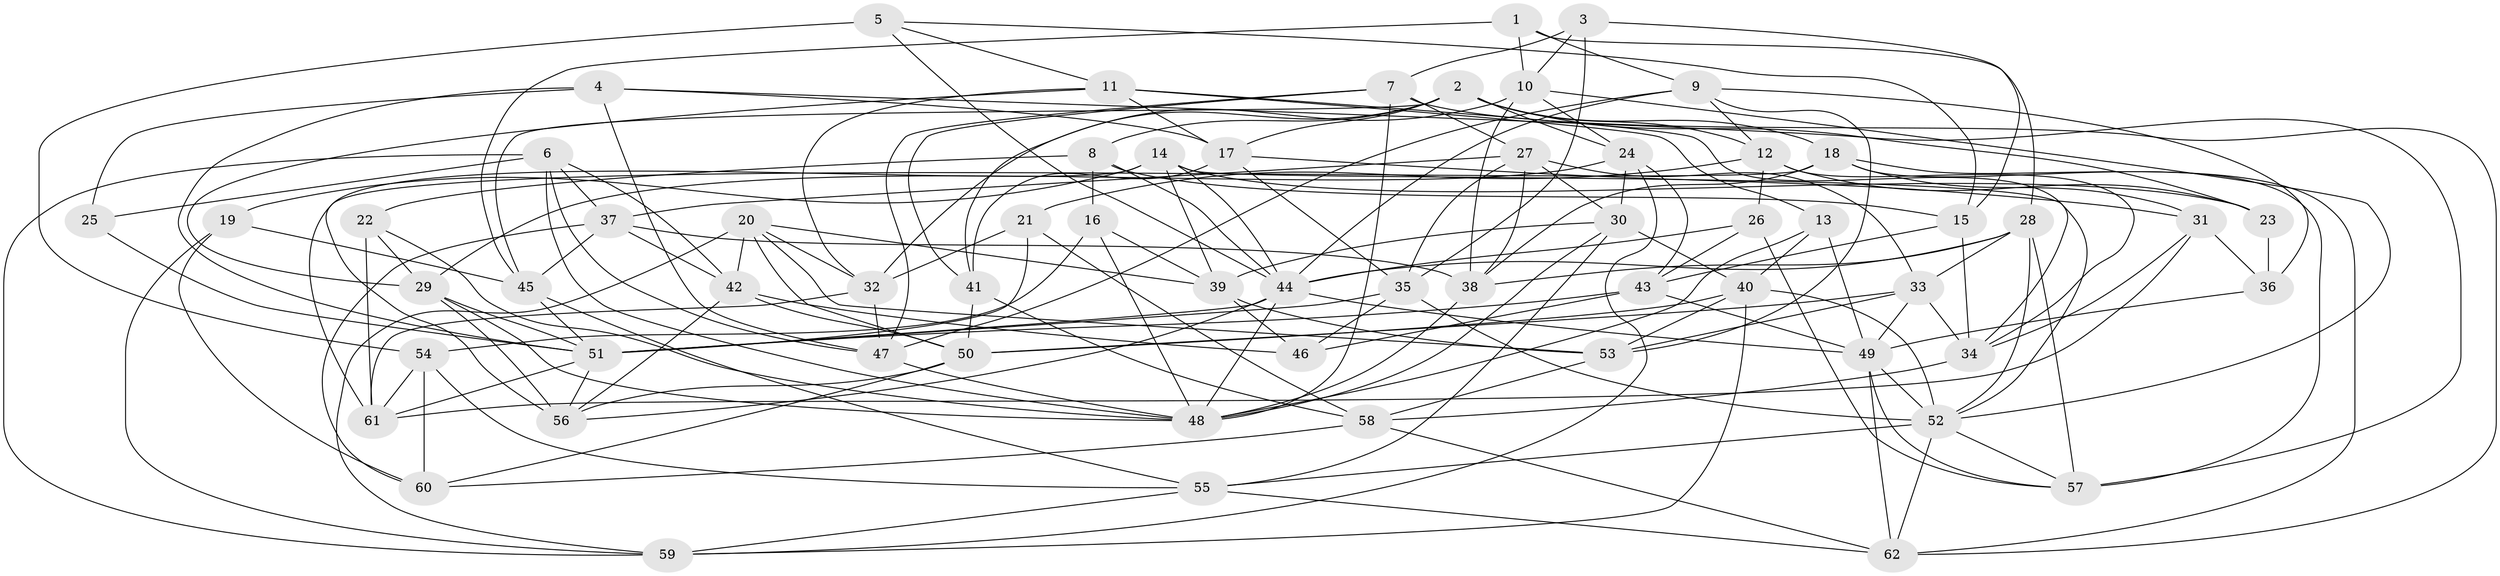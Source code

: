 // original degree distribution, {4: 1.0}
// Generated by graph-tools (version 1.1) at 2025/26/03/09/25 03:26:58]
// undirected, 62 vertices, 179 edges
graph export_dot {
graph [start="1"]
  node [color=gray90,style=filled];
  1;
  2;
  3;
  4;
  5;
  6;
  7;
  8;
  9;
  10;
  11;
  12;
  13;
  14;
  15;
  16;
  17;
  18;
  19;
  20;
  21;
  22;
  23;
  24;
  25;
  26;
  27;
  28;
  29;
  30;
  31;
  32;
  33;
  34;
  35;
  36;
  37;
  38;
  39;
  40;
  41;
  42;
  43;
  44;
  45;
  46;
  47;
  48;
  49;
  50;
  51;
  52;
  53;
  54;
  55;
  56;
  57;
  58;
  59;
  60;
  61;
  62;
  1 -- 9 [weight=1.0];
  1 -- 10 [weight=1.0];
  1 -- 28 [weight=1.0];
  1 -- 45 [weight=1.0];
  2 -- 8 [weight=1.0];
  2 -- 12 [weight=1.0];
  2 -- 17 [weight=1.0];
  2 -- 18 [weight=1.0];
  2 -- 23 [weight=1.0];
  2 -- 24 [weight=1.0];
  2 -- 41 [weight=1.0];
  2 -- 45 [weight=1.0];
  3 -- 7 [weight=1.0];
  3 -- 10 [weight=1.0];
  3 -- 15 [weight=1.0];
  3 -- 35 [weight=1.0];
  4 -- 17 [weight=1.0];
  4 -- 25 [weight=2.0];
  4 -- 47 [weight=1.0];
  4 -- 51 [weight=1.0];
  4 -- 57 [weight=1.0];
  5 -- 11 [weight=1.0];
  5 -- 15 [weight=1.0];
  5 -- 44 [weight=1.0];
  5 -- 54 [weight=1.0];
  6 -- 25 [weight=1.0];
  6 -- 37 [weight=1.0];
  6 -- 42 [weight=1.0];
  6 -- 47 [weight=1.0];
  6 -- 48 [weight=1.0];
  6 -- 59 [weight=1.0];
  7 -- 27 [weight=1.0];
  7 -- 41 [weight=1.0];
  7 -- 47 [weight=1.0];
  7 -- 48 [weight=1.0];
  7 -- 62 [weight=1.0];
  8 -- 15 [weight=2.0];
  8 -- 16 [weight=1.0];
  8 -- 22 [weight=1.0];
  8 -- 44 [weight=1.0];
  9 -- 12 [weight=1.0];
  9 -- 36 [weight=1.0];
  9 -- 44 [weight=1.0];
  9 -- 47 [weight=1.0];
  9 -- 53 [weight=1.0];
  10 -- 24 [weight=1.0];
  10 -- 32 [weight=1.0];
  10 -- 38 [weight=1.0];
  10 -- 52 [weight=1.0];
  11 -- 13 [weight=1.0];
  11 -- 17 [weight=1.0];
  11 -- 29 [weight=1.0];
  11 -- 32 [weight=1.0];
  11 -- 34 [weight=1.0];
  12 -- 21 [weight=1.0];
  12 -- 23 [weight=1.0];
  12 -- 26 [weight=1.0];
  12 -- 34 [weight=1.0];
  13 -- 40 [weight=1.0];
  13 -- 48 [weight=1.0];
  13 -- 49 [weight=1.0];
  14 -- 19 [weight=1.0];
  14 -- 23 [weight=1.0];
  14 -- 39 [weight=1.0];
  14 -- 44 [weight=1.0];
  14 -- 52 [weight=1.0];
  14 -- 56 [weight=1.0];
  15 -- 34 [weight=1.0];
  15 -- 43 [weight=1.0];
  16 -- 39 [weight=1.0];
  16 -- 48 [weight=1.0];
  16 -- 54 [weight=1.0];
  17 -- 31 [weight=1.0];
  17 -- 35 [weight=1.0];
  17 -- 41 [weight=1.0];
  18 -- 31 [weight=1.0];
  18 -- 38 [weight=1.0];
  18 -- 57 [weight=1.0];
  18 -- 61 [weight=1.0];
  18 -- 62 [weight=1.0];
  19 -- 45 [weight=1.0];
  19 -- 59 [weight=1.0];
  19 -- 60 [weight=1.0];
  20 -- 32 [weight=1.0];
  20 -- 39 [weight=1.0];
  20 -- 42 [weight=1.0];
  20 -- 50 [weight=1.0];
  20 -- 53 [weight=1.0];
  20 -- 59 [weight=1.0];
  21 -- 32 [weight=1.0];
  21 -- 51 [weight=1.0];
  21 -- 58 [weight=1.0];
  22 -- 29 [weight=1.0];
  22 -- 48 [weight=1.0];
  22 -- 61 [weight=1.0];
  23 -- 36 [weight=1.0];
  24 -- 29 [weight=1.0];
  24 -- 30 [weight=1.0];
  24 -- 43 [weight=1.0];
  24 -- 59 [weight=1.0];
  25 -- 51 [weight=1.0];
  26 -- 43 [weight=1.0];
  26 -- 44 [weight=1.0];
  26 -- 57 [weight=1.0];
  27 -- 30 [weight=1.0];
  27 -- 33 [weight=1.0];
  27 -- 35 [weight=1.0];
  27 -- 37 [weight=1.0];
  27 -- 38 [weight=1.0];
  28 -- 33 [weight=1.0];
  28 -- 38 [weight=1.0];
  28 -- 44 [weight=1.0];
  28 -- 52 [weight=1.0];
  28 -- 57 [weight=1.0];
  29 -- 48 [weight=1.0];
  29 -- 51 [weight=1.0];
  29 -- 56 [weight=1.0];
  30 -- 39 [weight=1.0];
  30 -- 40 [weight=1.0];
  30 -- 48 [weight=1.0];
  30 -- 55 [weight=1.0];
  31 -- 34 [weight=1.0];
  31 -- 36 [weight=2.0];
  31 -- 61 [weight=1.0];
  32 -- 47 [weight=1.0];
  32 -- 61 [weight=1.0];
  33 -- 34 [weight=1.0];
  33 -- 49 [weight=1.0];
  33 -- 50 [weight=1.0];
  33 -- 53 [weight=1.0];
  34 -- 58 [weight=1.0];
  35 -- 46 [weight=1.0];
  35 -- 51 [weight=1.0];
  35 -- 52 [weight=1.0];
  36 -- 49 [weight=2.0];
  37 -- 38 [weight=1.0];
  37 -- 42 [weight=1.0];
  37 -- 45 [weight=1.0];
  37 -- 60 [weight=1.0];
  38 -- 48 [weight=1.0];
  39 -- 46 [weight=1.0];
  39 -- 53 [weight=1.0];
  40 -- 50 [weight=1.0];
  40 -- 52 [weight=1.0];
  40 -- 53 [weight=1.0];
  40 -- 59 [weight=1.0];
  41 -- 50 [weight=2.0];
  41 -- 58 [weight=1.0];
  42 -- 46 [weight=1.0];
  42 -- 50 [weight=1.0];
  42 -- 56 [weight=1.0];
  43 -- 46 [weight=1.0];
  43 -- 49 [weight=1.0];
  43 -- 51 [weight=1.0];
  44 -- 48 [weight=1.0];
  44 -- 49 [weight=1.0];
  44 -- 51 [weight=1.0];
  44 -- 56 [weight=1.0];
  45 -- 51 [weight=1.0];
  45 -- 55 [weight=1.0];
  47 -- 48 [weight=1.0];
  49 -- 52 [weight=2.0];
  49 -- 57 [weight=1.0];
  49 -- 62 [weight=1.0];
  50 -- 56 [weight=1.0];
  50 -- 60 [weight=1.0];
  51 -- 56 [weight=1.0];
  51 -- 61 [weight=1.0];
  52 -- 55 [weight=1.0];
  52 -- 57 [weight=1.0];
  52 -- 62 [weight=1.0];
  53 -- 58 [weight=1.0];
  54 -- 55 [weight=1.0];
  54 -- 60 [weight=2.0];
  54 -- 61 [weight=1.0];
  55 -- 59 [weight=1.0];
  55 -- 62 [weight=1.0];
  58 -- 60 [weight=1.0];
  58 -- 62 [weight=1.0];
}
